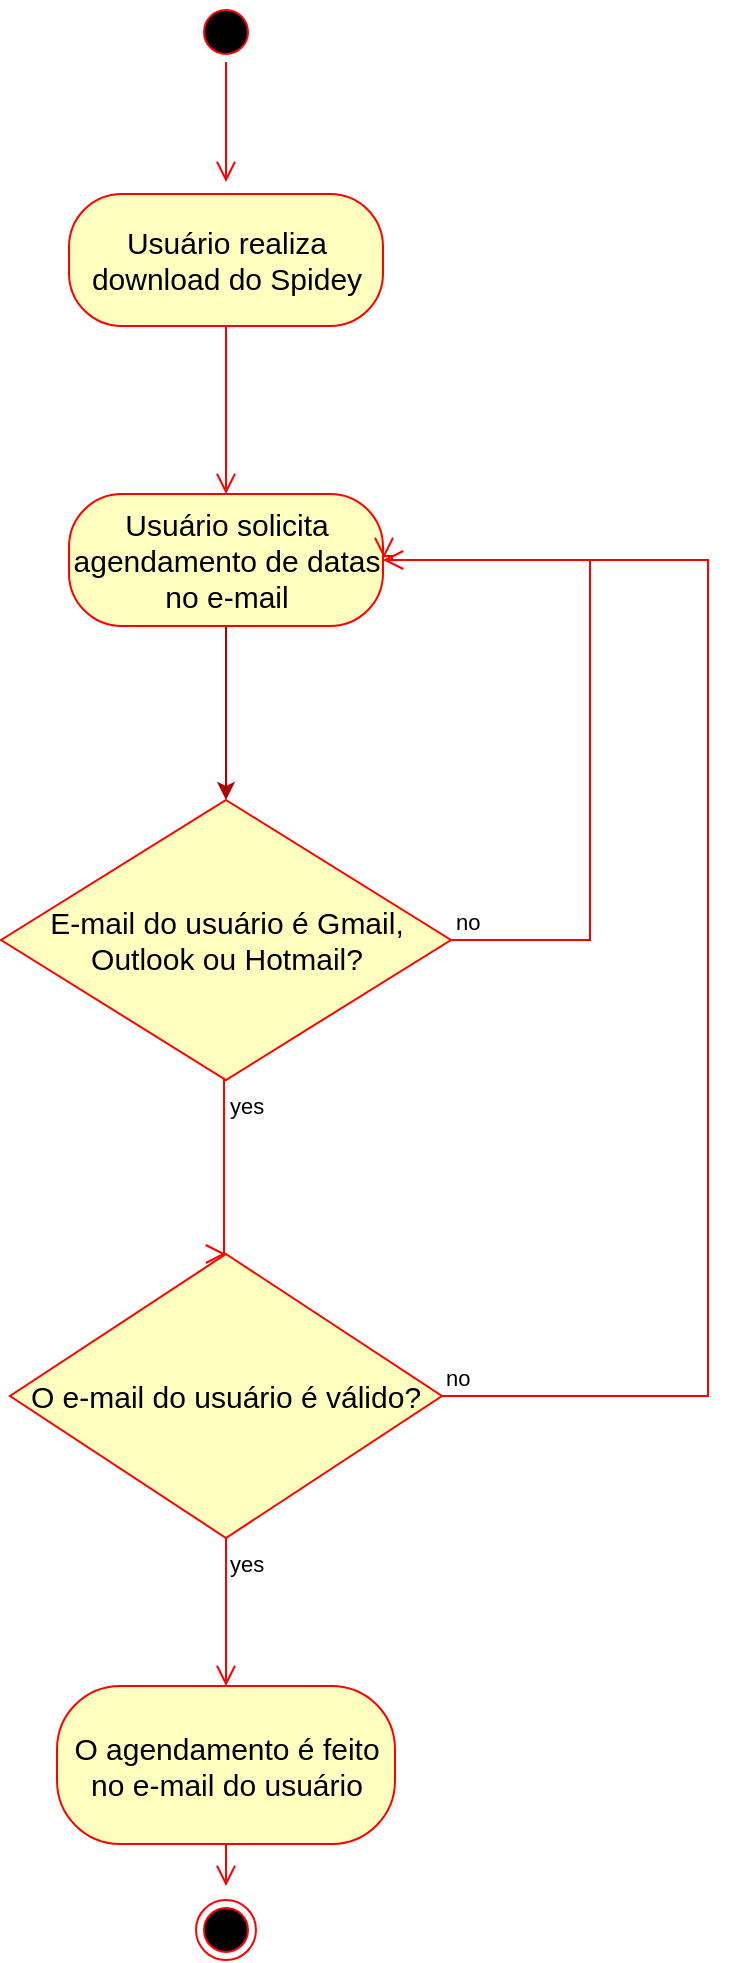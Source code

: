 <mxfile version="22.0.4" type="device">
  <diagram name="Página-1" id="E8UNOwx1NSX0H8IJh3Bv">
    <mxGraphModel dx="1826" dy="759" grid="0" gridSize="10" guides="1" tooltips="1" connect="1" arrows="1" fold="1" page="0" pageScale="1" pageWidth="827" pageHeight="1169" math="0" shadow="0">
      <root>
        <mxCell id="0" />
        <mxCell id="1" parent="0" />
        <mxCell id="1kYxKU6-A1TjF4SrktNB-1" value="" style="ellipse;html=1;shape=startState;fillColor=#000000;strokeColor=#ff0000;" vertex="1" parent="1">
          <mxGeometry x="-220" y="84" width="30" height="30" as="geometry" />
        </mxCell>
        <mxCell id="1kYxKU6-A1TjF4SrktNB-2" value="" style="edgeStyle=orthogonalEdgeStyle;html=1;verticalAlign=bottom;endArrow=open;endSize=8;strokeColor=#ff0000;rounded=0;" edge="1" source="1kYxKU6-A1TjF4SrktNB-1" parent="1">
          <mxGeometry relative="1" as="geometry">
            <mxPoint x="-205" y="174" as="targetPoint" />
          </mxGeometry>
        </mxCell>
        <mxCell id="1kYxKU6-A1TjF4SrktNB-14" value="&lt;font style=&quot;font-size: 15px;&quot;&gt;Usuário realiza download do Spidey&lt;/font&gt;" style="rounded=1;whiteSpace=wrap;html=1;arcSize=40;fontColor=#000000;fillColor=#ffffc0;strokeColor=#ff0000;" vertex="1" parent="1">
          <mxGeometry x="-283.5" y="180" width="157" height="66" as="geometry" />
        </mxCell>
        <mxCell id="1kYxKU6-A1TjF4SrktNB-15" value="" style="edgeStyle=orthogonalEdgeStyle;html=1;verticalAlign=bottom;endArrow=open;endSize=8;strokeColor=#ff0000;rounded=0;entryX=0.5;entryY=0;entryDx=0;entryDy=0;" edge="1" source="1kYxKU6-A1TjF4SrktNB-14" parent="1" target="1kYxKU6-A1TjF4SrktNB-17">
          <mxGeometry relative="1" as="geometry">
            <mxPoint x="-203" y="301" as="targetPoint" />
          </mxGeometry>
        </mxCell>
        <mxCell id="1kYxKU6-A1TjF4SrktNB-22" style="edgeStyle=orthogonalEdgeStyle;rounded=0;orthogonalLoop=1;jettySize=auto;html=1;entryX=0.5;entryY=0;entryDx=0;entryDy=0;fillColor=#e51400;strokeColor=#B20000;" edge="1" parent="1" source="1kYxKU6-A1TjF4SrktNB-17" target="1kYxKU6-A1TjF4SrktNB-18">
          <mxGeometry relative="1" as="geometry" />
        </mxCell>
        <mxCell id="1kYxKU6-A1TjF4SrktNB-17" value="&lt;font style=&quot;font-size: 15px;&quot;&gt;Usuário solicita agendamento de datas no e-mail&lt;/font&gt;" style="rounded=1;whiteSpace=wrap;html=1;arcSize=40;fontColor=#000000;fillColor=#ffffc0;strokeColor=#ff0000;" vertex="1" parent="1">
          <mxGeometry x="-283.5" y="330" width="157" height="66" as="geometry" />
        </mxCell>
        <mxCell id="1kYxKU6-A1TjF4SrktNB-18" value="&lt;font style=&quot;font-size: 15px;&quot;&gt;E-mail do usuário é Gmail, Outlook ou Hotmail?&lt;/font&gt;" style="rhombus;whiteSpace=wrap;html=1;fontColor=#000000;fillColor=#ffffc0;strokeColor=#ff0000;" vertex="1" parent="1">
          <mxGeometry x="-317.5" y="483" width="225" height="140" as="geometry" />
        </mxCell>
        <mxCell id="1kYxKU6-A1TjF4SrktNB-19" value="no" style="edgeStyle=orthogonalEdgeStyle;html=1;align=left;verticalAlign=bottom;endArrow=open;endSize=8;strokeColor=#ff0000;rounded=0;entryX=1;entryY=0.5;entryDx=0;entryDy=0;" edge="1" source="1kYxKU6-A1TjF4SrktNB-18" parent="1" target="1kYxKU6-A1TjF4SrktNB-17">
          <mxGeometry x="-1" relative="1" as="geometry">
            <mxPoint x="-86" y="404" as="targetPoint" />
            <Array as="points">
              <mxPoint x="-23" y="553" />
              <mxPoint x="-23" y="363" />
            </Array>
          </mxGeometry>
        </mxCell>
        <mxCell id="1kYxKU6-A1TjF4SrktNB-20" value="yes" style="edgeStyle=orthogonalEdgeStyle;html=1;align=left;verticalAlign=top;endArrow=open;endSize=8;strokeColor=#ff0000;rounded=0;exitX=0.5;exitY=1;exitDx=0;exitDy=0;entryX=0.5;entryY=0;entryDx=0;entryDy=0;" edge="1" source="1kYxKU6-A1TjF4SrktNB-18" parent="1" target="1kYxKU6-A1TjF4SrktNB-30">
          <mxGeometry x="-1" relative="1" as="geometry">
            <mxPoint x="375.5" y="738" as="targetPoint" />
            <mxPoint x="9" y="717" as="sourcePoint" />
            <Array as="points">
              <mxPoint x="-206" y="623" />
              <mxPoint x="-206" y="710" />
            </Array>
          </mxGeometry>
        </mxCell>
        <mxCell id="1kYxKU6-A1TjF4SrktNB-30" value="&lt;font style=&quot;font-size: 15px;&quot;&gt;O e-mail do usuário é válido?&lt;/font&gt;" style="rhombus;whiteSpace=wrap;html=1;fontColor=#000000;fillColor=#ffffc0;strokeColor=#ff0000;" vertex="1" parent="1">
          <mxGeometry x="-313" y="710" width="216" height="142" as="geometry" />
        </mxCell>
        <mxCell id="1kYxKU6-A1TjF4SrktNB-31" value="no" style="edgeStyle=orthogonalEdgeStyle;html=1;align=left;verticalAlign=bottom;endArrow=open;endSize=8;strokeColor=#ff0000;rounded=0;" edge="1" source="1kYxKU6-A1TjF4SrktNB-30" parent="1">
          <mxGeometry x="-1" relative="1" as="geometry">
            <mxPoint x="-126" y="362" as="targetPoint" />
            <Array as="points">
              <mxPoint x="36" y="781" />
              <mxPoint x="36" y="363" />
              <mxPoint x="-122" y="363" />
              <mxPoint x="-122" y="361" />
            </Array>
          </mxGeometry>
        </mxCell>
        <mxCell id="1kYxKU6-A1TjF4SrktNB-32" value="yes" style="edgeStyle=orthogonalEdgeStyle;html=1;align=left;verticalAlign=top;endArrow=open;endSize=8;strokeColor=#ff0000;rounded=0;entryX=0.5;entryY=0;entryDx=0;entryDy=0;" edge="1" source="1kYxKU6-A1TjF4SrktNB-30" parent="1" target="1kYxKU6-A1TjF4SrktNB-34">
          <mxGeometry x="-1" relative="1" as="geometry">
            <mxPoint x="-210" y="814" as="targetPoint" />
          </mxGeometry>
        </mxCell>
        <mxCell id="1kYxKU6-A1TjF4SrktNB-34" value="&lt;font style=&quot;font-size: 15px;&quot;&gt;O agendamento é feito no e-mail do usuário&lt;/font&gt;" style="rounded=1;whiteSpace=wrap;html=1;arcSize=40;fontColor=#000000;fillColor=#ffffc0;strokeColor=#ff0000;" vertex="1" parent="1">
          <mxGeometry x="-289.5" y="926" width="169" height="79" as="geometry" />
        </mxCell>
        <mxCell id="1kYxKU6-A1TjF4SrktNB-35" value="" style="edgeStyle=orthogonalEdgeStyle;html=1;verticalAlign=bottom;endArrow=open;endSize=8;strokeColor=#ff0000;rounded=0;" edge="1" source="1kYxKU6-A1TjF4SrktNB-34" parent="1">
          <mxGeometry relative="1" as="geometry">
            <mxPoint x="-205" y="1026" as="targetPoint" />
          </mxGeometry>
        </mxCell>
        <mxCell id="1kYxKU6-A1TjF4SrktNB-36" value="" style="ellipse;html=1;shape=endState;fillColor=#000000;strokeColor=#ff0000;" vertex="1" parent="1">
          <mxGeometry x="-220" y="1033" width="30" height="30" as="geometry" />
        </mxCell>
      </root>
    </mxGraphModel>
  </diagram>
</mxfile>

